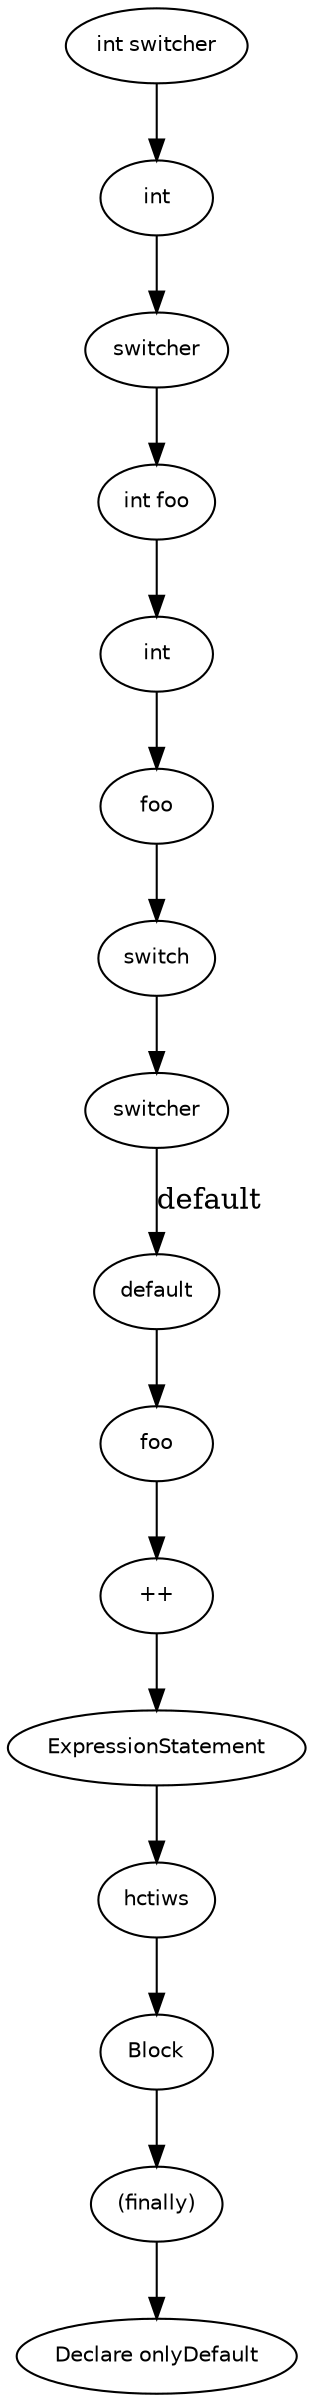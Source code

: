 digraph onlyDefault {
  9 [
    label = switch,
    fontname = Helvetica,
    fontsize = 10
  ];
  8 [
    label = hctiws,
    fontname = Helvetica,
    fontsize = 10
  ];
  7 [
    label = foo,
    fontname = Helvetica,
    fontsize = 10
  ];
  15 [
    label = Block,
    fontname = Helvetica,
    fontsize = 10
  ];
  6 [
    label = int,
    fontname = Helvetica,
    fontsize = 10
  ];
  14 [
    label = foo,
    fontname = Helvetica,
    fontsize = 10
  ];
  5 [
    label = "int foo",
    fontname = Helvetica,
    fontsize = 10
  ];
  13 [
    label = "++",
    fontname = Helvetica,
    fontsize = 10
  ];
  4 [
    label = switcher,
    fontname = Helvetica,
    fontsize = 10
  ];
  12 [
    label = ExpressionStatement,
    fontname = Helvetica,
    fontsize = 10
  ];
  3 [
    label = int,
    fontname = Helvetica,
    fontsize = 10
  ];
  11 [
    label = default,
    fontname = Helvetica,
    fontsize = 10
  ];
  2 [
    label = "int switcher",
    fontname = Helvetica,
    fontsize = 10
  ];
  1 [
    label = "(finally)",
    fontname = Helvetica,
    fontsize = 10
  ];
  10 [
    label = switcher,
    fontname = Helvetica,
    fontsize = 10
  ];
  0 [
    label = "Declare onlyDefault",
    fontname = Helvetica,
    fontsize = 10
  ];
  8 -> 15 [
    label = ""
  ];
  14 -> 13 [
    label = ""
  ];
  9 -> 10 [
    label = ""
  ];
  6 -> 7 [
    label = ""
  ];
  3 -> 4 [
    label = ""
  ];
  1 -> 0 [
    label = ""
  ];
  12 -> 8 [
    label = ""
  ];
  11 -> 14 [
    label = ""
  ];
  7 -> 9 [
    label = ""
  ];
  15 -> 1 [
    label = ""
  ];
  13 -> 12 [
    label = ""
  ];
  5 -> 6 [
    label = ""
  ];
  2 -> 3 [
    label = ""
  ];
  4 -> 5 [
    label = ""
  ];
  10 -> 11 [
    label = default
  ];
}
